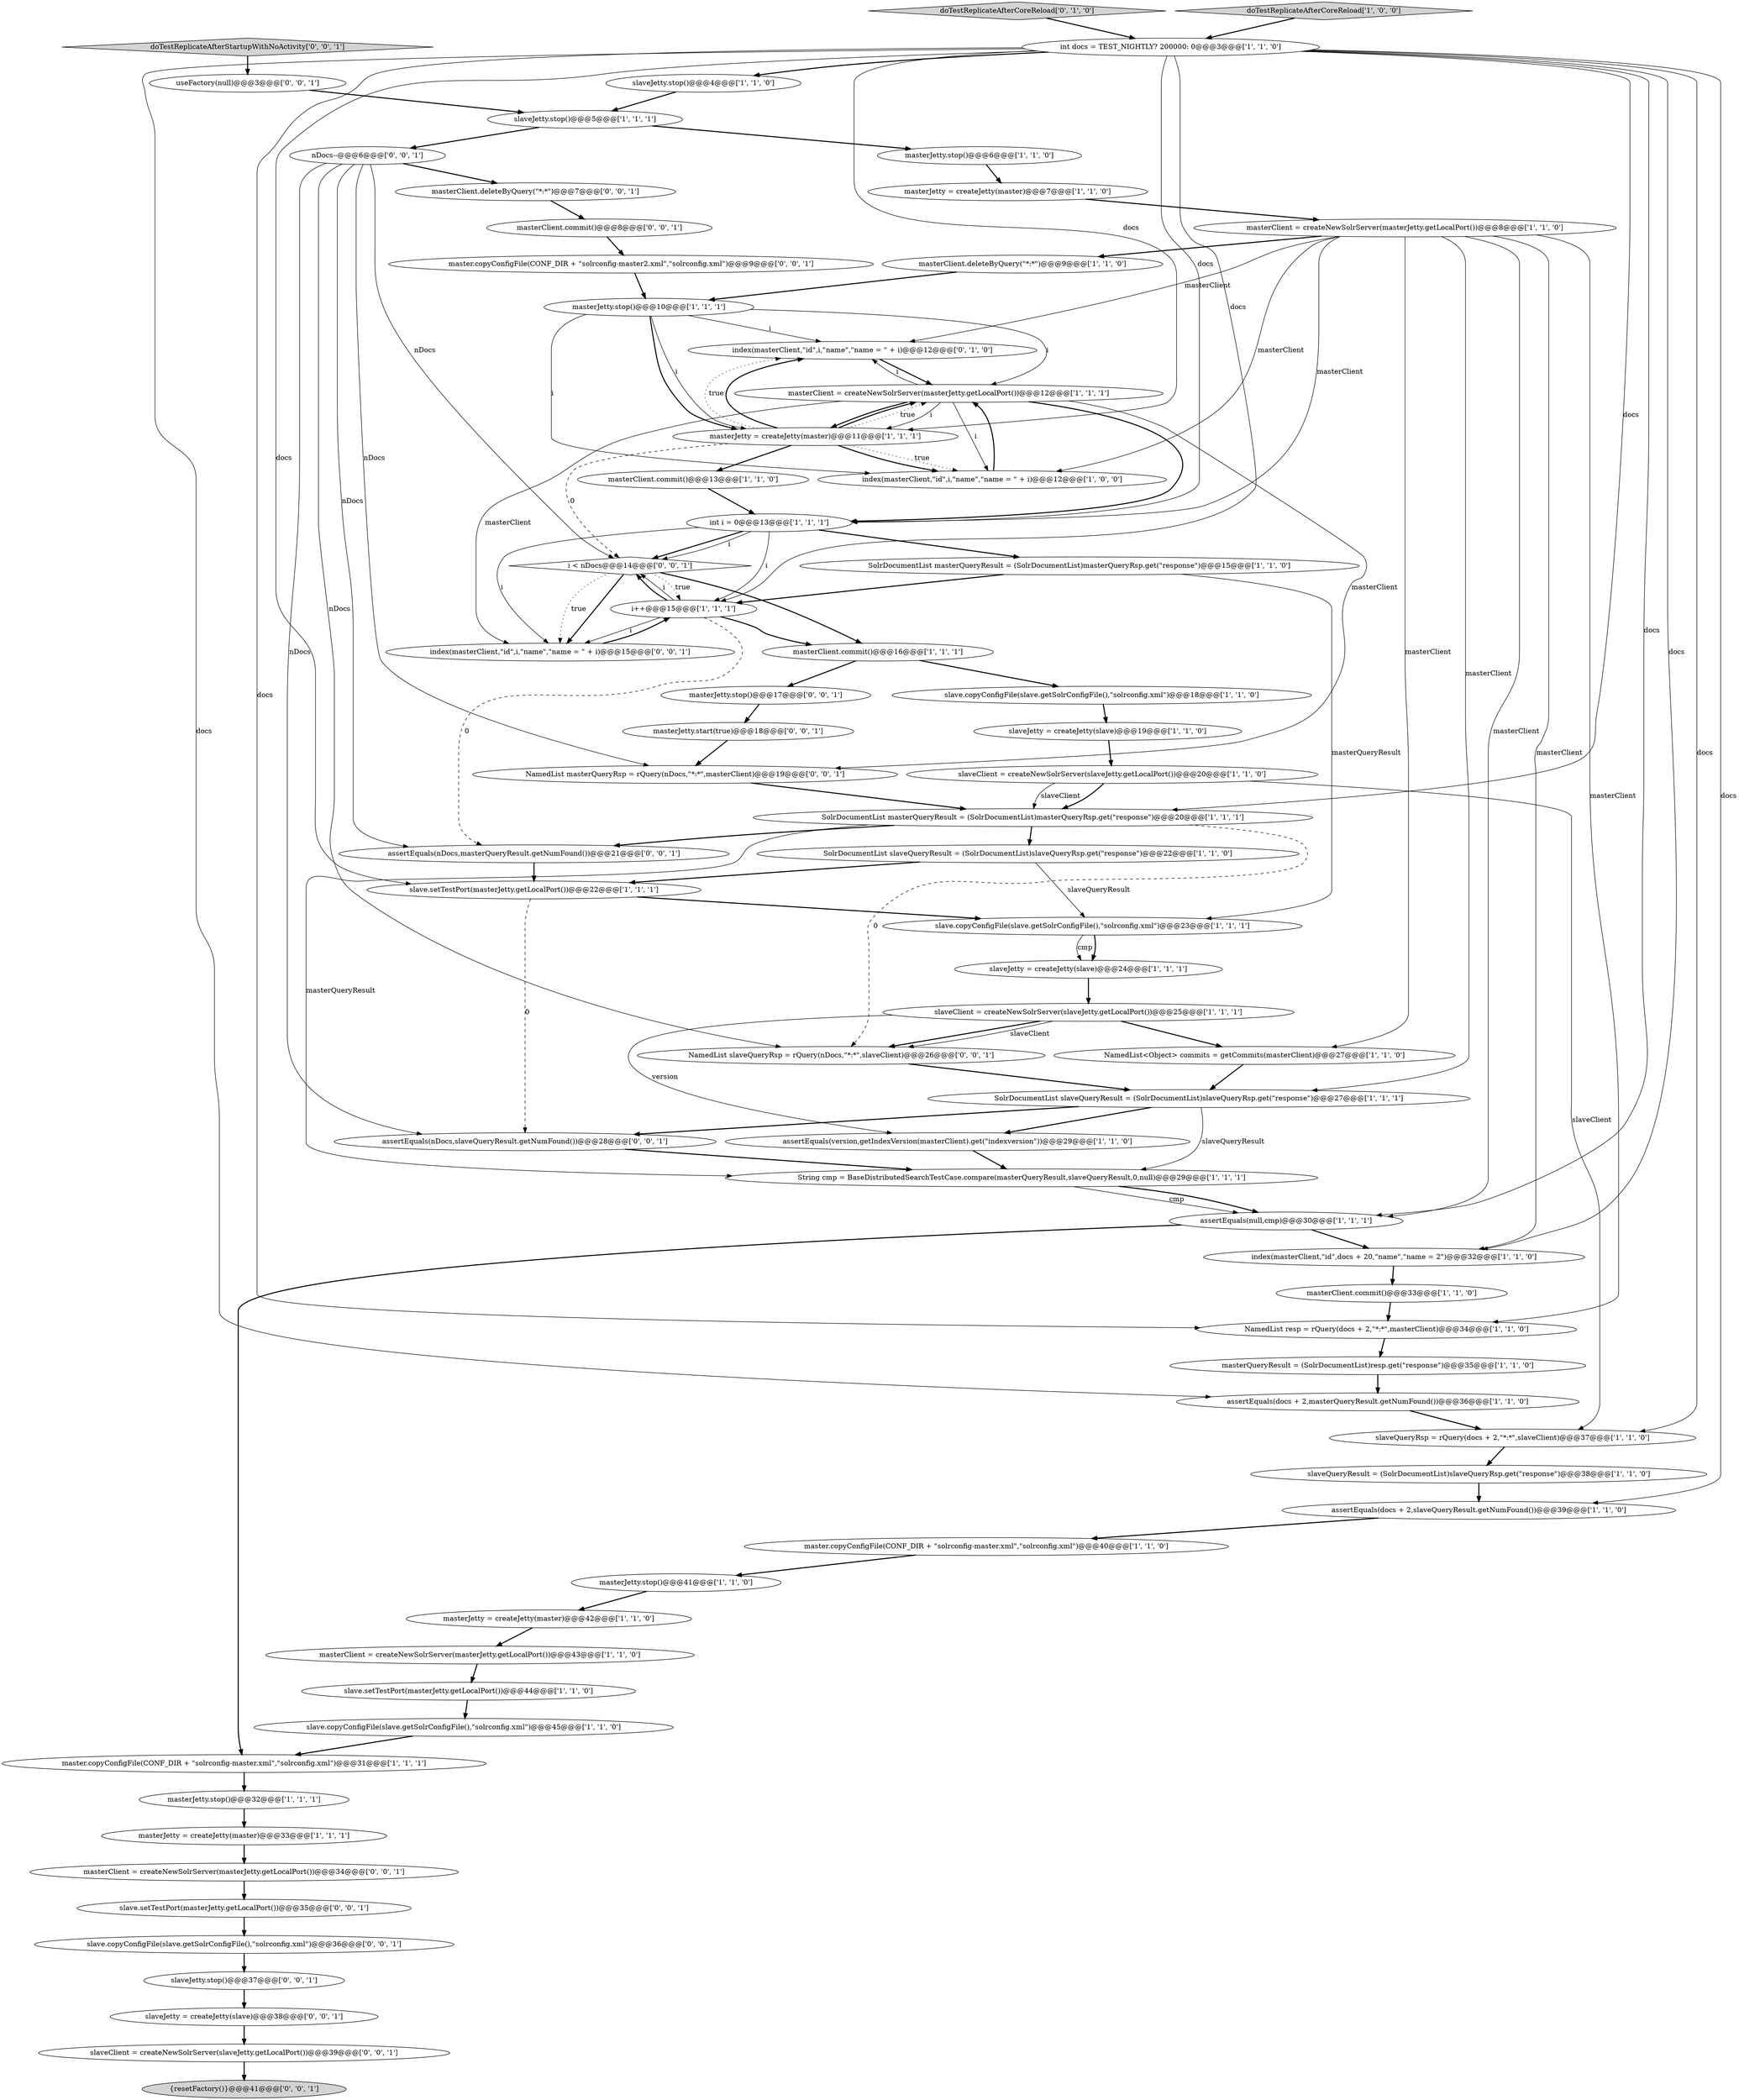 digraph {
48 [style = filled, label = "index(masterClient,\"id\",i,\"name\",\"name = \" + i)@@@12@@@['0', '1', '0']", fillcolor = white, shape = ellipse image = "AAA0AAABBB2BBB"];
29 [style = filled, label = "slaveJetty.stop()@@@4@@@['1', '1', '0']", fillcolor = white, shape = ellipse image = "AAA0AAABBB1BBB"];
49 [style = filled, label = "doTestReplicateAfterCoreReload['0', '1', '0']", fillcolor = lightgray, shape = diamond image = "AAA0AAABBB2BBB"];
23 [style = filled, label = "masterClient = createNewSolrServer(masterJetty.getLocalPort())@@@43@@@['1', '1', '0']", fillcolor = white, shape = ellipse image = "AAA0AAABBB1BBB"];
31 [style = filled, label = "masterJetty.stop()@@@32@@@['1', '1', '1']", fillcolor = white, shape = ellipse image = "AAA0AAABBB1BBB"];
67 [style = filled, label = "slave.copyConfigFile(slave.getSolrConfigFile(),\"solrconfig.xml\")@@@36@@@['0', '0', '1']", fillcolor = white, shape = ellipse image = "AAA0AAABBB3BBB"];
37 [style = filled, label = "master.copyConfigFile(CONF_DIR + \"solrconfig-master.xml\",\"solrconfig.xml\")@@@40@@@['1', '1', '0']", fillcolor = white, shape = ellipse image = "AAA0AAABBB1BBB"];
69 [style = filled, label = "i < nDocs@@@14@@@['0', '0', '1']", fillcolor = white, shape = diamond image = "AAA0AAABBB3BBB"];
51 [style = filled, label = "masterJetty.start(true)@@@18@@@['0', '0', '1']", fillcolor = white, shape = ellipse image = "AAA0AAABBB3BBB"];
11 [style = filled, label = "int i = 0@@@13@@@['1', '1', '1']", fillcolor = white, shape = ellipse image = "AAA0AAABBB1BBB"];
8 [style = filled, label = "masterQueryResult = (SolrDocumentList)resp.get(\"response\")@@@35@@@['1', '1', '0']", fillcolor = white, shape = ellipse image = "AAA0AAABBB1BBB"];
40 [style = filled, label = "SolrDocumentList slaveQueryResult = (SolrDocumentList)slaveQueryRsp.get(\"response\")@@@22@@@['1', '1', '0']", fillcolor = white, shape = ellipse image = "AAA0AAABBB1BBB"];
27 [style = filled, label = "i++@@@15@@@['1', '1', '1']", fillcolor = white, shape = ellipse image = "AAA0AAABBB1BBB"];
46 [style = filled, label = "masterJetty.stop()@@@6@@@['1', '1', '0']", fillcolor = white, shape = ellipse image = "AAA0AAABBB1BBB"];
34 [style = filled, label = "masterJetty = createJetty(master)@@@11@@@['1', '1', '1']", fillcolor = white, shape = ellipse image = "AAA0AAABBB1BBB"];
15 [style = filled, label = "slave.setTestPort(masterJetty.getLocalPort())@@@22@@@['1', '1', '1']", fillcolor = white, shape = ellipse image = "AAA0AAABBB1BBB"];
21 [style = filled, label = "String cmp = BaseDistributedSearchTestCase.compare(masterQueryResult,slaveQueryResult,0,null)@@@29@@@['1', '1', '1']", fillcolor = white, shape = ellipse image = "AAA0AAABBB1BBB"];
6 [style = filled, label = "assertEquals(docs + 2,masterQueryResult.getNumFound())@@@36@@@['1', '1', '0']", fillcolor = white, shape = ellipse image = "AAA0AAABBB1BBB"];
0 [style = filled, label = "slave.setTestPort(masterJetty.getLocalPort())@@@44@@@['1', '1', '0']", fillcolor = white, shape = ellipse image = "AAA0AAABBB1BBB"];
13 [style = filled, label = "masterClient.commit()@@@16@@@['1', '1', '1']", fillcolor = white, shape = ellipse image = "AAA0AAABBB1BBB"];
61 [style = filled, label = "NamedList masterQueryRsp = rQuery(nDocs,\"*:*\",masterClient)@@@19@@@['0', '0', '1']", fillcolor = white, shape = ellipse image = "AAA0AAABBB3BBB"];
50 [style = filled, label = "master.copyConfigFile(CONF_DIR + \"solrconfig-master2.xml\",\"solrconfig.xml\")@@@9@@@['0', '0', '1']", fillcolor = white, shape = ellipse image = "AAA0AAABBB3BBB"];
64 [style = filled, label = "assertEquals(nDocs,masterQueryResult.getNumFound())@@@21@@@['0', '0', '1']", fillcolor = white, shape = ellipse image = "AAA0AAABBB3BBB"];
19 [style = filled, label = "index(masterClient,\"id\",docs + 20,\"name\",\"name = 2\")@@@32@@@['1', '1', '0']", fillcolor = white, shape = ellipse image = "AAA0AAABBB1BBB"];
18 [style = filled, label = "masterJetty = createJetty(master)@@@42@@@['1', '1', '0']", fillcolor = white, shape = ellipse image = "AAA0AAABBB1BBB"];
20 [style = filled, label = "slaveQueryRsp = rQuery(docs + 2,\"*:*\",slaveClient)@@@37@@@['1', '1', '0']", fillcolor = white, shape = ellipse image = "AAA0AAABBB1BBB"];
53 [style = filled, label = "NamedList slaveQueryRsp = rQuery(nDocs,\"*:*\",slaveClient)@@@26@@@['0', '0', '1']", fillcolor = white, shape = ellipse image = "AAA0AAABBB3BBB"];
2 [style = filled, label = "master.copyConfigFile(CONF_DIR + \"solrconfig-master.xml\",\"solrconfig.xml\")@@@31@@@['1', '1', '1']", fillcolor = white, shape = ellipse image = "AAA0AAABBB1BBB"];
32 [style = filled, label = "masterClient = createNewSolrServer(masterJetty.getLocalPort())@@@8@@@['1', '1', '0']", fillcolor = white, shape = ellipse image = "AAA0AAABBB1BBB"];
70 [style = filled, label = "{resetFactory()}@@@41@@@['0', '0', '1']", fillcolor = lightgray, shape = ellipse image = "AAA0AAABBB3BBB"];
12 [style = filled, label = "SolrDocumentList masterQueryResult = (SolrDocumentList)masterQueryRsp.get(\"response\")@@@15@@@['1', '1', '0']", fillcolor = white, shape = ellipse image = "AAA0AAABBB1BBB"];
41 [style = filled, label = "slave.copyConfigFile(slave.getSolrConfigFile(),\"solrconfig.xml\")@@@18@@@['1', '1', '0']", fillcolor = white, shape = ellipse image = "AAA0AAABBB1BBB"];
5 [style = filled, label = "assertEquals(null,cmp)@@@30@@@['1', '1', '1']", fillcolor = white, shape = ellipse image = "AAA0AAABBB1BBB"];
22 [style = filled, label = "masterJetty = createJetty(master)@@@7@@@['1', '1', '0']", fillcolor = white, shape = ellipse image = "AAA0AAABBB1BBB"];
28 [style = filled, label = "assertEquals(version,getIndexVersion(masterClient).get(\"indexversion\"))@@@29@@@['1', '1', '0']", fillcolor = white, shape = ellipse image = "AAA0AAABBB1BBB"];
45 [style = filled, label = "slaveQueryResult = (SolrDocumentList)slaveQueryRsp.get(\"response\")@@@38@@@['1', '1', '0']", fillcolor = white, shape = ellipse image = "AAA0AAABBB1BBB"];
47 [style = filled, label = "NamedList resp = rQuery(docs + 2,\"*:*\",masterClient)@@@34@@@['1', '1', '0']", fillcolor = white, shape = ellipse image = "AAA0AAABBB1BBB"];
56 [style = filled, label = "slaveClient = createNewSolrServer(slaveJetty.getLocalPort())@@@39@@@['0', '0', '1']", fillcolor = white, shape = ellipse image = "AAA0AAABBB3BBB"];
62 [style = filled, label = "slaveJetty = createJetty(slave)@@@38@@@['0', '0', '1']", fillcolor = white, shape = ellipse image = "AAA0AAABBB3BBB"];
36 [style = filled, label = "masterClient.deleteByQuery(\"*:*\")@@@9@@@['1', '1', '0']", fillcolor = white, shape = ellipse image = "AAA0AAABBB1BBB"];
57 [style = filled, label = "doTestReplicateAfterStartupWithNoActivity['0', '0', '1']", fillcolor = lightgray, shape = diamond image = "AAA0AAABBB3BBB"];
14 [style = filled, label = "masterClient.commit()@@@13@@@['1', '1', '0']", fillcolor = white, shape = ellipse image = "AAA0AAABBB1BBB"];
38 [style = filled, label = "slaveJetty.stop()@@@5@@@['1', '1', '1']", fillcolor = white, shape = ellipse image = "AAA0AAABBB1BBB"];
39 [style = filled, label = "int docs = TEST_NIGHTLY? 200000: 0@@@3@@@['1', '1', '0']", fillcolor = white, shape = ellipse image = "AAA0AAABBB1BBB"];
58 [style = filled, label = "useFactory(null)@@@3@@@['0', '0', '1']", fillcolor = white, shape = ellipse image = "AAA0AAABBB3BBB"];
4 [style = filled, label = "SolrDocumentList slaveQueryResult = (SolrDocumentList)slaveQueryRsp.get(\"response\")@@@27@@@['1', '1', '1']", fillcolor = white, shape = ellipse image = "AAA0AAABBB1BBB"];
26 [style = filled, label = "doTestReplicateAfterCoreReload['1', '0', '0']", fillcolor = lightgray, shape = diamond image = "AAA0AAABBB1BBB"];
54 [style = filled, label = "masterClient.deleteByQuery(\"*:*\")@@@7@@@['0', '0', '1']", fillcolor = white, shape = ellipse image = "AAA0AAABBB3BBB"];
42 [style = filled, label = "NamedList<Object> commits = getCommits(masterClient)@@@27@@@['1', '1', '0']", fillcolor = white, shape = ellipse image = "AAA0AAABBB1BBB"];
59 [style = filled, label = "index(masterClient,\"id\",i,\"name\",\"name = \" + i)@@@15@@@['0', '0', '1']", fillcolor = white, shape = ellipse image = "AAA0AAABBB3BBB"];
43 [style = filled, label = "assertEquals(docs + 2,slaveQueryResult.getNumFound())@@@39@@@['1', '1', '0']", fillcolor = white, shape = ellipse image = "AAA0AAABBB1BBB"];
3 [style = filled, label = "slaveJetty = createJetty(slave)@@@24@@@['1', '1', '1']", fillcolor = white, shape = ellipse image = "AAA0AAABBB1BBB"];
66 [style = filled, label = "masterClient.commit()@@@8@@@['0', '0', '1']", fillcolor = white, shape = ellipse image = "AAA0AAABBB3BBB"];
68 [style = filled, label = "masterClient = createNewSolrServer(masterJetty.getLocalPort())@@@34@@@['0', '0', '1']", fillcolor = white, shape = ellipse image = "AAA0AAABBB3BBB"];
24 [style = filled, label = "slaveJetty = createJetty(slave)@@@19@@@['1', '1', '0']", fillcolor = white, shape = ellipse image = "AAA0AAABBB1BBB"];
10 [style = filled, label = "slave.copyConfigFile(slave.getSolrConfigFile(),\"solrconfig.xml\")@@@23@@@['1', '1', '1']", fillcolor = white, shape = ellipse image = "AAA0AAABBB1BBB"];
63 [style = filled, label = "slave.setTestPort(masterJetty.getLocalPort())@@@35@@@['0', '0', '1']", fillcolor = white, shape = ellipse image = "AAA0AAABBB3BBB"];
1 [style = filled, label = "masterJetty.stop()@@@10@@@['1', '1', '1']", fillcolor = white, shape = ellipse image = "AAA0AAABBB1BBB"];
16 [style = filled, label = "SolrDocumentList masterQueryResult = (SolrDocumentList)masterQueryRsp.get(\"response\")@@@20@@@['1', '1', '1']", fillcolor = white, shape = ellipse image = "AAA0AAABBB1BBB"];
17 [style = filled, label = "masterClient.commit()@@@33@@@['1', '1', '0']", fillcolor = white, shape = ellipse image = "AAA0AAABBB1BBB"];
7 [style = filled, label = "masterJetty.stop()@@@41@@@['1', '1', '0']", fillcolor = white, shape = ellipse image = "AAA0AAABBB1BBB"];
9 [style = filled, label = "slave.copyConfigFile(slave.getSolrConfigFile(),\"solrconfig.xml\")@@@45@@@['1', '1', '0']", fillcolor = white, shape = ellipse image = "AAA0AAABBB1BBB"];
44 [style = filled, label = "masterClient = createNewSolrServer(masterJetty.getLocalPort())@@@12@@@['1', '1', '1']", fillcolor = white, shape = ellipse image = "AAA0AAABBB1BBB"];
55 [style = filled, label = "masterJetty.stop()@@@17@@@['0', '0', '1']", fillcolor = white, shape = ellipse image = "AAA0AAABBB3BBB"];
25 [style = filled, label = "slaveClient = createNewSolrServer(slaveJetty.getLocalPort())@@@25@@@['1', '1', '1']", fillcolor = white, shape = ellipse image = "AAA0AAABBB1BBB"];
65 [style = filled, label = "assertEquals(nDocs,slaveQueryResult.getNumFound())@@@28@@@['0', '0', '1']", fillcolor = white, shape = ellipse image = "AAA0AAABBB3BBB"];
30 [style = filled, label = "index(masterClient,\"id\",i,\"name\",\"name = \" + i)@@@12@@@['1', '0', '0']", fillcolor = white, shape = ellipse image = "AAA0AAABBB1BBB"];
35 [style = filled, label = "masterJetty = createJetty(master)@@@33@@@['1', '1', '1']", fillcolor = white, shape = ellipse image = "AAA0AAABBB1BBB"];
60 [style = filled, label = "nDocs--@@@6@@@['0', '0', '1']", fillcolor = white, shape = ellipse image = "AAA0AAABBB3BBB"];
33 [style = filled, label = "slaveClient = createNewSolrServer(slaveJetty.getLocalPort())@@@20@@@['1', '1', '0']", fillcolor = white, shape = ellipse image = "AAA0AAABBB1BBB"];
52 [style = filled, label = "slaveJetty.stop()@@@37@@@['0', '0', '1']", fillcolor = white, shape = ellipse image = "AAA0AAABBB3BBB"];
27->13 [style = bold, label=""];
32->47 [style = solid, label="masterClient"];
15->10 [style = bold, label=""];
13->55 [style = bold, label=""];
60->65 [style = solid, label="nDocs"];
11->69 [style = bold, label=""];
1->30 [style = solid, label="i"];
40->15 [style = bold, label=""];
25->53 [style = bold, label=""];
55->51 [style = bold, label=""];
16->64 [style = bold, label=""];
8->6 [style = bold, label=""];
57->58 [style = bold, label=""];
12->10 [style = solid, label="masterQueryResult"];
28->21 [style = bold, label=""];
49->39 [style = bold, label=""];
21->5 [style = solid, label="cmp"];
45->43 [style = bold, label=""];
31->35 [style = bold, label=""];
51->61 [style = bold, label=""];
27->59 [style = solid, label="i"];
66->50 [style = bold, label=""];
56->70 [style = bold, label=""];
14->11 [style = bold, label=""];
67->52 [style = bold, label=""];
20->45 [style = bold, label=""];
40->10 [style = solid, label="slaveQueryResult"];
62->56 [style = bold, label=""];
39->29 [style = bold, label=""];
2->31 [style = bold, label=""];
25->53 [style = solid, label="slaveClient"];
33->16 [style = bold, label=""];
16->40 [style = bold, label=""];
34->48 [style = bold, label=""];
9->2 [style = bold, label=""];
39->11 [style = solid, label="docs"];
39->20 [style = solid, label="docs"];
33->20 [style = solid, label="slaveClient"];
22->32 [style = bold, label=""];
54->66 [style = bold, label=""];
11->12 [style = bold, label=""];
69->59 [style = bold, label=""];
48->44 [style = bold, label=""];
4->65 [style = bold, label=""];
60->64 [style = solid, label="nDocs"];
39->47 [style = solid, label="docs"];
33->16 [style = solid, label="slaveClient"];
60->69 [style = solid, label="nDocs"];
32->11 [style = solid, label="masterClient"];
64->15 [style = bold, label=""];
44->34 [style = bold, label=""];
32->36 [style = bold, label=""];
44->48 [style = solid, label="i"];
38->46 [style = bold, label=""];
25->28 [style = solid, label="version"];
29->38 [style = bold, label=""];
52->62 [style = bold, label=""];
34->14 [style = bold, label=""];
39->16 [style = solid, label="docs"];
30->44 [style = bold, label=""];
44->59 [style = solid, label="masterClient"];
60->54 [style = bold, label=""];
32->5 [style = solid, label="masterClient"];
59->27 [style = bold, label=""];
39->27 [style = solid, label="docs"];
18->23 [style = bold, label=""];
15->65 [style = dashed, label="0"];
11->69 [style = solid, label="i"];
11->59 [style = solid, label="i"];
68->63 [style = bold, label=""];
1->34 [style = solid, label="i"];
69->27 [style = dotted, label="true"];
19->17 [style = bold, label=""];
23->0 [style = bold, label=""];
34->48 [style = dotted, label="true"];
16->53 [style = dashed, label="0"];
65->21 [style = bold, label=""];
39->15 [style = solid, label="docs"];
37->7 [style = bold, label=""];
39->34 [style = solid, label="docs"];
13->41 [style = bold, label=""];
6->20 [style = bold, label=""];
24->33 [style = bold, label=""];
42->4 [style = bold, label=""];
21->5 [style = bold, label=""];
5->19 [style = bold, label=""];
58->38 [style = bold, label=""];
32->48 [style = solid, label="masterClient"];
1->34 [style = bold, label=""];
39->43 [style = solid, label="docs"];
60->61 [style = solid, label="nDocs"];
63->67 [style = bold, label=""];
34->44 [style = bold, label=""];
27->69 [style = bold, label=""];
27->69 [style = solid, label="i"];
7->18 [style = bold, label=""];
25->42 [style = bold, label=""];
11->27 [style = solid, label="i"];
32->4 [style = solid, label="masterClient"];
34->30 [style = dotted, label="true"];
12->27 [style = bold, label=""];
32->42 [style = solid, label="masterClient"];
4->21 [style = solid, label="slaveQueryResult"];
46->22 [style = bold, label=""];
44->30 [style = solid, label="i"];
60->53 [style = solid, label="nDocs"];
0->9 [style = bold, label=""];
34->44 [style = dotted, label="true"];
61->16 [style = bold, label=""];
47->8 [style = bold, label=""];
41->24 [style = bold, label=""];
34->69 [style = dashed, label="0"];
3->25 [style = bold, label=""];
17->47 [style = bold, label=""];
35->68 [style = bold, label=""];
69->59 [style = dotted, label="true"];
10->3 [style = bold, label=""];
10->3 [style = solid, label="cmp"];
43->37 [style = bold, label=""];
38->60 [style = bold, label=""];
44->34 [style = solid, label="i"];
32->19 [style = solid, label="masterClient"];
1->48 [style = solid, label="i"];
34->30 [style = bold, label=""];
36->1 [style = bold, label=""];
26->39 [style = bold, label=""];
4->28 [style = bold, label=""];
27->64 [style = dashed, label="0"];
32->30 [style = solid, label="masterClient"];
44->61 [style = solid, label="masterClient"];
5->2 [style = bold, label=""];
1->44 [style = solid, label="i"];
50->1 [style = bold, label=""];
39->5 [style = solid, label="docs"];
44->11 [style = bold, label=""];
39->19 [style = solid, label="docs"];
53->4 [style = bold, label=""];
69->13 [style = bold, label=""];
39->6 [style = solid, label="docs"];
16->21 [style = solid, label="masterQueryResult"];
}
